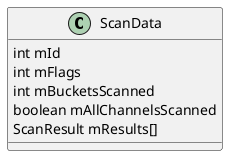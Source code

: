 @startuml
class ScanData{
    int mId
    int mFlags
    int mBucketsScanned
    boolean mAllChannelsScanned
    ScanResult mResults[]
}
@enduml
